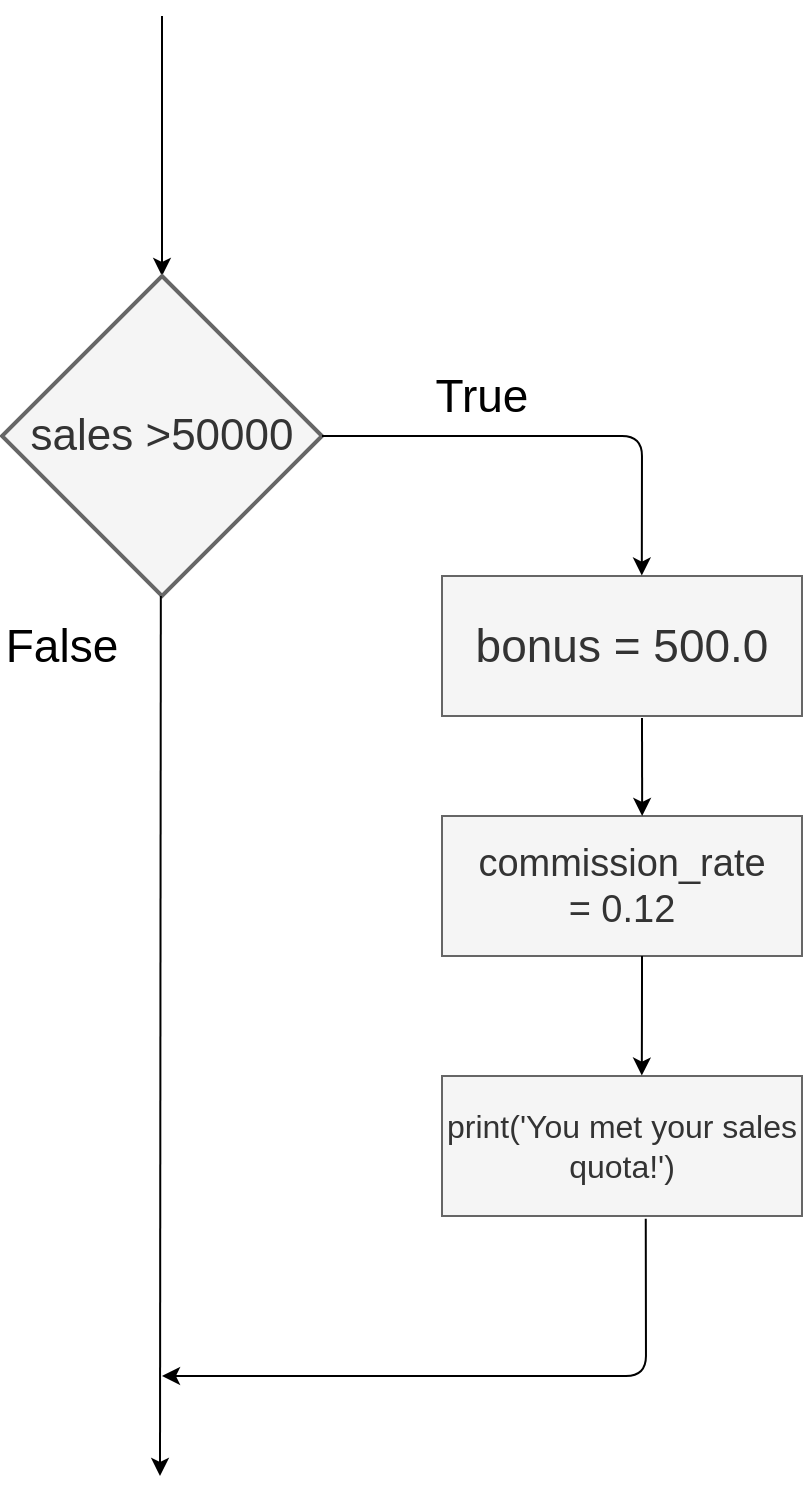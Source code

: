 <mxfile>
    <diagram id="uKAMpNUuuRdIOIGZaROz" name="Page-1">
        <mxGraphModel dx="1039" dy="533" grid="1" gridSize="10" guides="1" tooltips="1" connect="1" arrows="1" fold="1" page="1" pageScale="1" pageWidth="850" pageHeight="1100" math="0" shadow="0">
            <root>
                <mxCell id="0"/>
                <mxCell id="1" parent="0"/>
                <mxCell id="2" value="" style="endArrow=classic;html=1;" edge="1" parent="1">
                    <mxGeometry width="50" height="50" relative="1" as="geometry">
                        <mxPoint x="360" y="40" as="sourcePoint"/>
                        <mxPoint x="360" y="170" as="targetPoint"/>
                    </mxGeometry>
                </mxCell>
                <mxCell id="3" value="&lt;font style=&quot;font-size: 22px&quot;&gt;sales &amp;gt;50000&lt;/font&gt;" style="strokeWidth=2;html=1;shape=mxgraph.flowchart.decision;whiteSpace=wrap;fillColor=#f5f5f5;strokeColor=#666666;fontColor=#333333;" vertex="1" parent="1">
                    <mxGeometry x="280" y="170" width="160" height="160" as="geometry"/>
                </mxCell>
                <mxCell id="4" value="" style="endArrow=classic;html=1;" edge="1" parent="1">
                    <mxGeometry width="50" height="50" relative="1" as="geometry">
                        <mxPoint x="359.41" y="330" as="sourcePoint"/>
                        <mxPoint x="359" y="770" as="targetPoint"/>
                    </mxGeometry>
                </mxCell>
                <mxCell id="5" value="&lt;font style=&quot;font-size: 23px&quot;&gt;bonus = 500.0&lt;/font&gt;" style="rounded=0;whiteSpace=wrap;html=1;fillColor=#f5f5f5;strokeColor=#666666;fontColor=#333333;" vertex="1" parent="1">
                    <mxGeometry x="500" y="320" width="180" height="70" as="geometry"/>
                </mxCell>
                <mxCell id="7" value="&lt;font style=&quot;font-size: 19px&quot;&gt;commission_rate&lt;br&gt;= 0.12&lt;/font&gt;" style="rounded=0;whiteSpace=wrap;html=1;fillColor=#f5f5f5;strokeColor=#666666;fontColor=#333333;" vertex="1" parent="1">
                    <mxGeometry x="500" y="440" width="180" height="70" as="geometry"/>
                </mxCell>
                <mxCell id="8" value="&lt;font style=&quot;font-size: 16px&quot;&gt;print('You met your sales quota!')&lt;/font&gt;" style="rounded=0;whiteSpace=wrap;html=1;fillColor=#f5f5f5;strokeColor=#666666;fontColor=#333333;" vertex="1" parent="1">
                    <mxGeometry x="500" y="570" width="180" height="70" as="geometry"/>
                </mxCell>
                <mxCell id="9" value="" style="endArrow=classic;html=1;entryX=0.555;entryY=-0.003;entryDx=0;entryDy=0;entryPerimeter=0;exitX=1;exitY=0.5;exitDx=0;exitDy=0;exitPerimeter=0;" edge="1" parent="1" source="3" target="5">
                    <mxGeometry width="50" height="50" relative="1" as="geometry">
                        <mxPoint x="600" y="240" as="sourcePoint"/>
                        <mxPoint x="540" y="360" as="targetPoint"/>
                        <Array as="points">
                            <mxPoint x="600" y="250"/>
                        </Array>
                    </mxGeometry>
                </mxCell>
                <mxCell id="10" value="" style="endArrow=classic;html=1;entryX=0.556;entryY=0;entryDx=0;entryDy=0;entryPerimeter=0;" edge="1" parent="1" target="7">
                    <mxGeometry width="50" height="50" relative="1" as="geometry">
                        <mxPoint x="600" y="391" as="sourcePoint"/>
                        <mxPoint x="530" y="390" as="targetPoint"/>
                    </mxGeometry>
                </mxCell>
                <mxCell id="13" value="" style="endArrow=classic;html=1;entryX=0.555;entryY=-0.003;entryDx=0;entryDy=0;entryPerimeter=0;" edge="1" parent="1" target="8">
                    <mxGeometry width="50" height="50" relative="1" as="geometry">
                        <mxPoint x="600" y="510" as="sourcePoint"/>
                        <mxPoint x="610.08" y="450" as="targetPoint"/>
                        <Array as="points">
                            <mxPoint x="600" y="530"/>
                        </Array>
                    </mxGeometry>
                </mxCell>
                <mxCell id="14" value="" style="endArrow=classic;html=1;exitX=0.566;exitY=1.019;exitDx=0;exitDy=0;exitPerimeter=0;" edge="1" parent="1" source="8">
                    <mxGeometry width="50" height="50" relative="1" as="geometry">
                        <mxPoint x="610" y="720" as="sourcePoint"/>
                        <mxPoint x="360" y="720" as="targetPoint"/>
                        <Array as="points">
                            <mxPoint x="602" y="720"/>
                        </Array>
                    </mxGeometry>
                </mxCell>
                <mxCell id="15" value="&lt;font style=&quot;font-size: 23px&quot;&gt;False&lt;/font&gt;" style="text;html=1;strokeColor=none;fillColor=none;align=center;verticalAlign=middle;whiteSpace=wrap;rounded=0;" vertex="1" parent="1">
                    <mxGeometry x="290" y="345" width="40" height="20" as="geometry"/>
                </mxCell>
                <mxCell id="17" value="&lt;span style=&quot;font-size: 23px&quot;&gt;True&lt;/span&gt;" style="text;html=1;strokeColor=none;fillColor=none;align=center;verticalAlign=middle;whiteSpace=wrap;rounded=0;" vertex="1" parent="1">
                    <mxGeometry x="500" y="220" width="40" height="20" as="geometry"/>
                </mxCell>
            </root>
        </mxGraphModel>
    </diagram>
</mxfile>